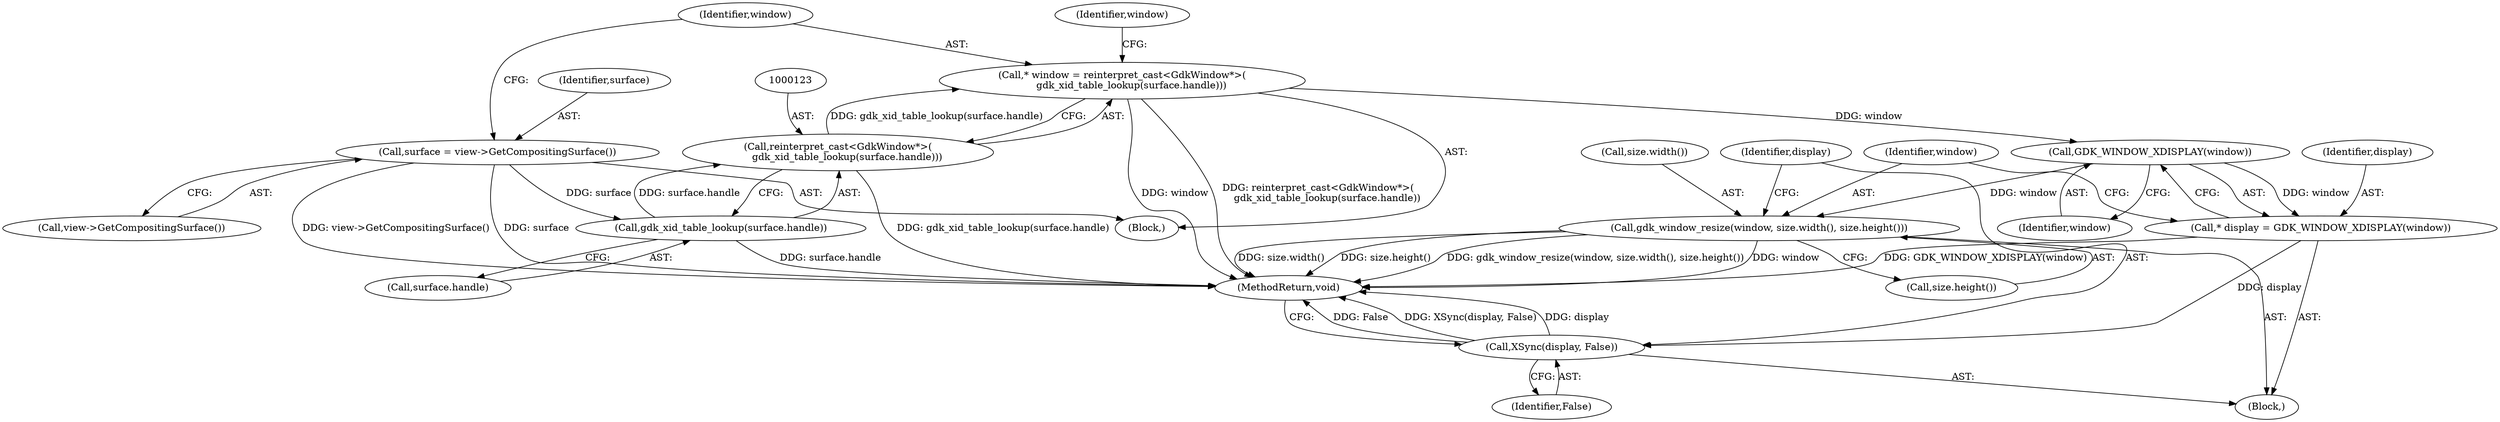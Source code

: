 digraph "0_Chrome_a151041807a7e3c702c5f935a742368333aa69d4@pointer" {
"1000120" [label="(Call,* window = reinterpret_cast<GdkWindow*>(\n      gdk_xid_table_lookup(surface.handle)))"];
"1000122" [label="(Call,reinterpret_cast<GdkWindow*>(\n      gdk_xid_table_lookup(surface.handle)))"];
"1000124" [label="(Call,gdk_xid_table_lookup(surface.handle))"];
"1000116" [label="(Call,surface = view->GetCompositingSurface())"];
"1000134" [label="(Call,GDK_WINDOW_XDISPLAY(window))"];
"1000132" [label="(Call,* display = GDK_WINDOW_XDISPLAY(window))"];
"1000140" [label="(Call,XSync(display, False))"];
"1000136" [label="(Call,gdk_window_resize(window, size.width(), size.height()))"];
"1000142" [label="(Identifier,False)"];
"1000118" [label="(Call,view->GetCompositingSurface())"];
"1000130" [label="(Block,)"];
"1000129" [label="(Identifier,window)"];
"1000139" [label="(Call,size.height())"];
"1000120" [label="(Call,* window = reinterpret_cast<GdkWindow*>(\n      gdk_xid_table_lookup(surface.handle)))"];
"1000125" [label="(Call,surface.handle)"];
"1000132" [label="(Call,* display = GDK_WINDOW_XDISPLAY(window))"];
"1000143" [label="(MethodReturn,void)"];
"1000134" [label="(Call,GDK_WINDOW_XDISPLAY(window))"];
"1000122" [label="(Call,reinterpret_cast<GdkWindow*>(\n      gdk_xid_table_lookup(surface.handle)))"];
"1000104" [label="(Block,)"];
"1000117" [label="(Identifier,surface)"];
"1000141" [label="(Identifier,display)"];
"1000135" [label="(Identifier,window)"];
"1000124" [label="(Call,gdk_xid_table_lookup(surface.handle))"];
"1000136" [label="(Call,gdk_window_resize(window, size.width(), size.height()))"];
"1000116" [label="(Call,surface = view->GetCompositingSurface())"];
"1000133" [label="(Identifier,display)"];
"1000138" [label="(Call,size.width())"];
"1000121" [label="(Identifier,window)"];
"1000137" [label="(Identifier,window)"];
"1000140" [label="(Call,XSync(display, False))"];
"1000120" -> "1000104"  [label="AST: "];
"1000120" -> "1000122"  [label="CFG: "];
"1000121" -> "1000120"  [label="AST: "];
"1000122" -> "1000120"  [label="AST: "];
"1000129" -> "1000120"  [label="CFG: "];
"1000120" -> "1000143"  [label="DDG: window"];
"1000120" -> "1000143"  [label="DDG: reinterpret_cast<GdkWindow*>(\n      gdk_xid_table_lookup(surface.handle))"];
"1000122" -> "1000120"  [label="DDG: gdk_xid_table_lookup(surface.handle)"];
"1000120" -> "1000134"  [label="DDG: window"];
"1000122" -> "1000124"  [label="CFG: "];
"1000123" -> "1000122"  [label="AST: "];
"1000124" -> "1000122"  [label="AST: "];
"1000122" -> "1000143"  [label="DDG: gdk_xid_table_lookup(surface.handle)"];
"1000124" -> "1000122"  [label="DDG: surface.handle"];
"1000124" -> "1000125"  [label="CFG: "];
"1000125" -> "1000124"  [label="AST: "];
"1000124" -> "1000143"  [label="DDG: surface.handle"];
"1000116" -> "1000124"  [label="DDG: surface"];
"1000116" -> "1000104"  [label="AST: "];
"1000116" -> "1000118"  [label="CFG: "];
"1000117" -> "1000116"  [label="AST: "];
"1000118" -> "1000116"  [label="AST: "];
"1000121" -> "1000116"  [label="CFG: "];
"1000116" -> "1000143"  [label="DDG: surface"];
"1000116" -> "1000143"  [label="DDG: view->GetCompositingSurface()"];
"1000134" -> "1000132"  [label="AST: "];
"1000134" -> "1000135"  [label="CFG: "];
"1000135" -> "1000134"  [label="AST: "];
"1000132" -> "1000134"  [label="CFG: "];
"1000134" -> "1000132"  [label="DDG: window"];
"1000134" -> "1000136"  [label="DDG: window"];
"1000132" -> "1000130"  [label="AST: "];
"1000133" -> "1000132"  [label="AST: "];
"1000137" -> "1000132"  [label="CFG: "];
"1000132" -> "1000143"  [label="DDG: GDK_WINDOW_XDISPLAY(window)"];
"1000132" -> "1000140"  [label="DDG: display"];
"1000140" -> "1000130"  [label="AST: "];
"1000140" -> "1000142"  [label="CFG: "];
"1000141" -> "1000140"  [label="AST: "];
"1000142" -> "1000140"  [label="AST: "];
"1000143" -> "1000140"  [label="CFG: "];
"1000140" -> "1000143"  [label="DDG: False"];
"1000140" -> "1000143"  [label="DDG: XSync(display, False)"];
"1000140" -> "1000143"  [label="DDG: display"];
"1000136" -> "1000130"  [label="AST: "];
"1000136" -> "1000139"  [label="CFG: "];
"1000137" -> "1000136"  [label="AST: "];
"1000138" -> "1000136"  [label="AST: "];
"1000139" -> "1000136"  [label="AST: "];
"1000141" -> "1000136"  [label="CFG: "];
"1000136" -> "1000143"  [label="DDG: size.width()"];
"1000136" -> "1000143"  [label="DDG: size.height()"];
"1000136" -> "1000143"  [label="DDG: gdk_window_resize(window, size.width(), size.height())"];
"1000136" -> "1000143"  [label="DDG: window"];
}
